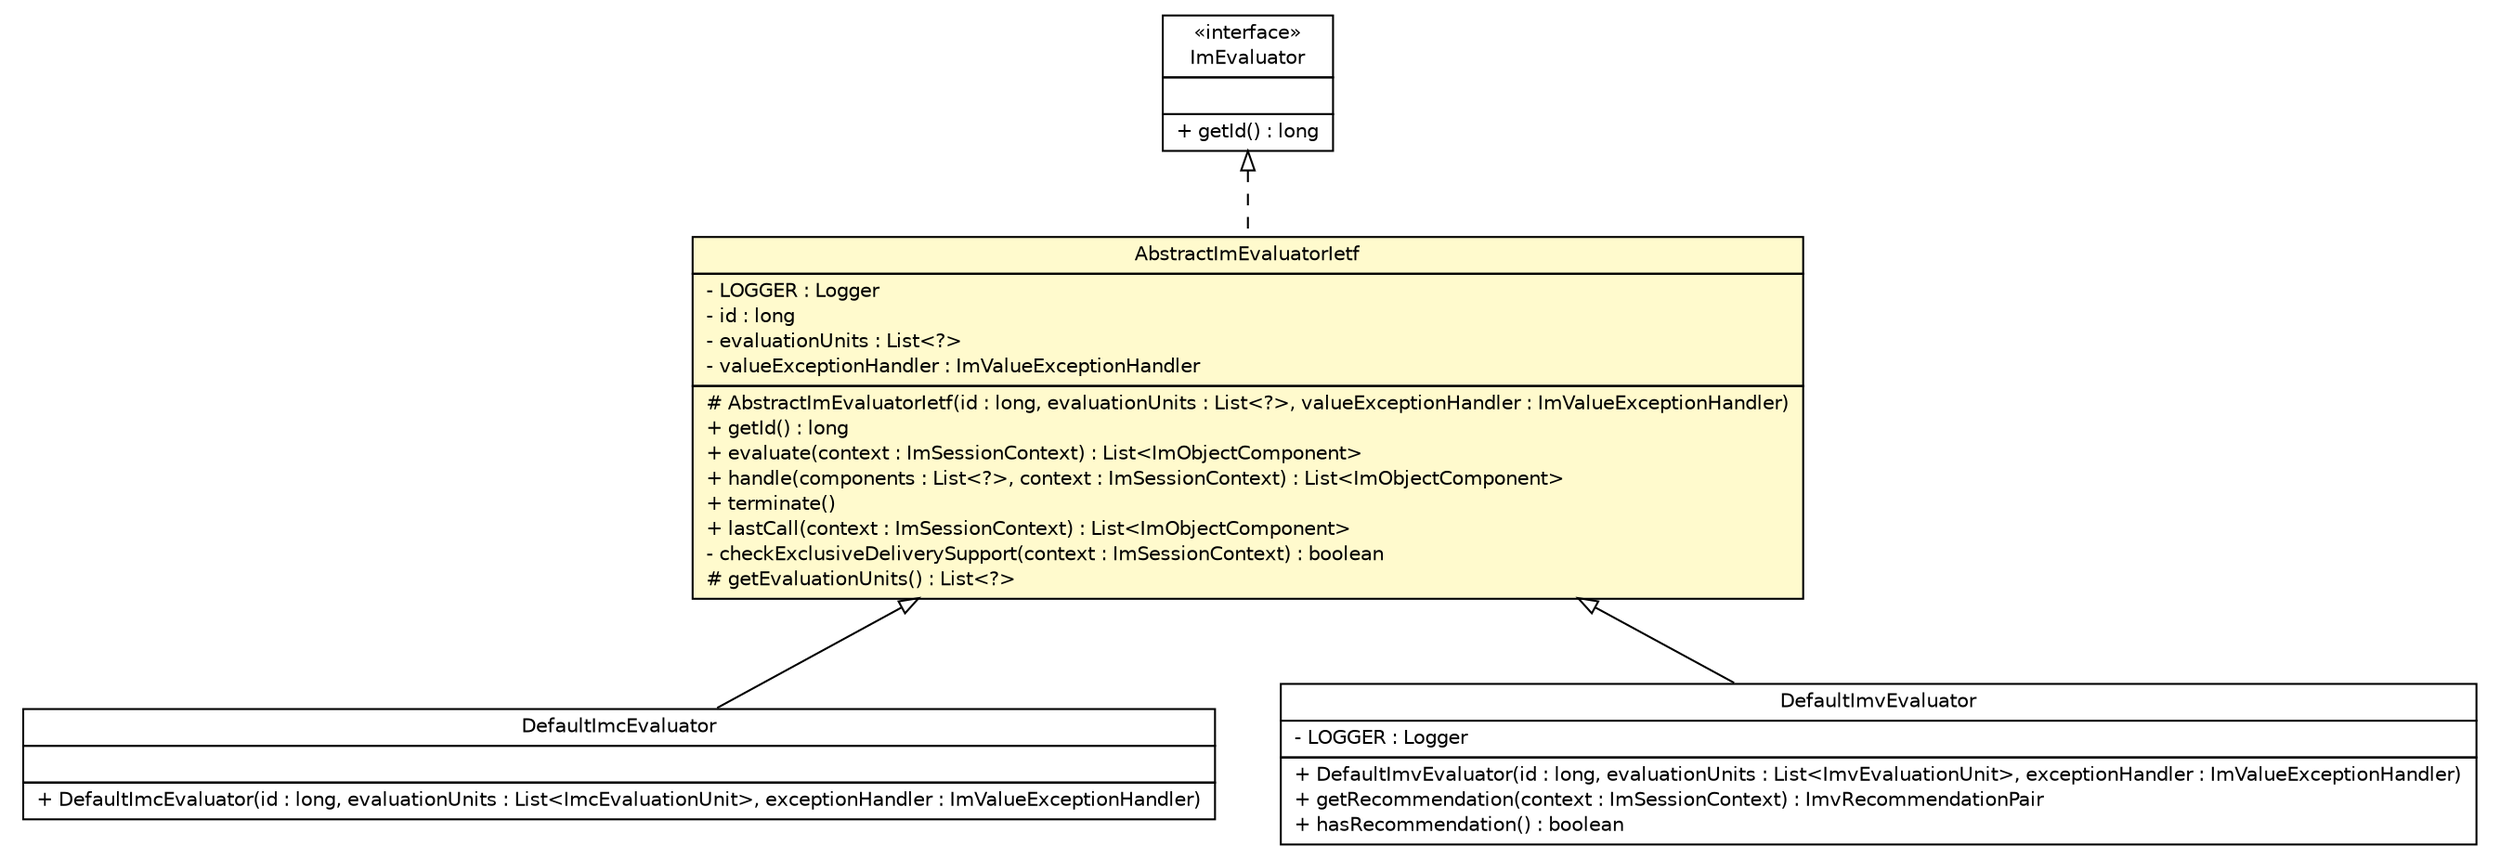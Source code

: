 #!/usr/local/bin/dot
#
# Class diagram 
# Generated by UMLGraph version R5_6 (http://www.umlgraph.org/)
#

digraph G {
	edge [fontname="Helvetica",fontsize=10,labelfontname="Helvetica",labelfontsize=10];
	node [fontname="Helvetica",fontsize=10,shape=plaintext];
	nodesep=0.25;
	ranksep=0.5;
	// de.hsbremen.tc.tnc.im.evaluate.ImEvaluator
	c1425 [label=<<table title="de.hsbremen.tc.tnc.im.evaluate.ImEvaluator" border="0" cellborder="1" cellspacing="0" cellpadding="2" port="p" href="./ImEvaluator.html">
		<tr><td><table border="0" cellspacing="0" cellpadding="1">
<tr><td align="center" balign="center"> &#171;interface&#187; </td></tr>
<tr><td align="center" balign="center"> ImEvaluator </td></tr>
		</table></td></tr>
		<tr><td><table border="0" cellspacing="0" cellpadding="1">
<tr><td align="left" balign="left">  </td></tr>
		</table></td></tr>
		<tr><td><table border="0" cellspacing="0" cellpadding="1">
<tr><td align="left" balign="left"> + getId() : long </td></tr>
		</table></td></tr>
		</table>>, URL="./ImEvaluator.html", fontname="Helvetica", fontcolor="black", fontsize=10.0];
	// de.hsbremen.tc.tnc.im.evaluate.AbstractImEvaluatorIetf
	c1432 [label=<<table title="de.hsbremen.tc.tnc.im.evaluate.AbstractImEvaluatorIetf" border="0" cellborder="1" cellspacing="0" cellpadding="2" port="p" bgcolor="lemonChiffon" href="./AbstractImEvaluatorIetf.html">
		<tr><td><table border="0" cellspacing="0" cellpadding="1">
<tr><td align="center" balign="center"> AbstractImEvaluatorIetf </td></tr>
		</table></td></tr>
		<tr><td><table border="0" cellspacing="0" cellpadding="1">
<tr><td align="left" balign="left"> - LOGGER : Logger </td></tr>
<tr><td align="left" balign="left"> - id : long </td></tr>
<tr><td align="left" balign="left"> - evaluationUnits : List&lt;?&gt; </td></tr>
<tr><td align="left" balign="left"> - valueExceptionHandler : ImValueExceptionHandler </td></tr>
		</table></td></tr>
		<tr><td><table border="0" cellspacing="0" cellpadding="1">
<tr><td align="left" balign="left"> # AbstractImEvaluatorIetf(id : long, evaluationUnits : List&lt;?&gt;, valueExceptionHandler : ImValueExceptionHandler) </td></tr>
<tr><td align="left" balign="left"> + getId() : long </td></tr>
<tr><td align="left" balign="left"> + evaluate(context : ImSessionContext) : List&lt;ImObjectComponent&gt; </td></tr>
<tr><td align="left" balign="left"> + handle(components : List&lt;?&gt;, context : ImSessionContext) : List&lt;ImObjectComponent&gt; </td></tr>
<tr><td align="left" balign="left"> + terminate() </td></tr>
<tr><td align="left" balign="left"> + lastCall(context : ImSessionContext) : List&lt;ImObjectComponent&gt; </td></tr>
<tr><td align="left" balign="left"> - checkExclusiveDeliverySupport(context : ImSessionContext) : boolean </td></tr>
<tr><td align="left" balign="left"> # getEvaluationUnits() : List&lt;?&gt; </td></tr>
		</table></td></tr>
		</table>>, URL="./AbstractImEvaluatorIetf.html", fontname="Helvetica", fontcolor="black", fontsize=10.0];
	// de.hsbremen.tc.tnc.im.evaluate.simple.DefaultImcEvaluator
	c1444 [label=<<table title="de.hsbremen.tc.tnc.im.evaluate.simple.DefaultImcEvaluator" border="0" cellborder="1" cellspacing="0" cellpadding="2" port="p" href="./simple/DefaultImcEvaluator.html">
		<tr><td><table border="0" cellspacing="0" cellpadding="1">
<tr><td align="center" balign="center"> DefaultImcEvaluator </td></tr>
		</table></td></tr>
		<tr><td><table border="0" cellspacing="0" cellpadding="1">
<tr><td align="left" balign="left">  </td></tr>
		</table></td></tr>
		<tr><td><table border="0" cellspacing="0" cellpadding="1">
<tr><td align="left" balign="left"> + DefaultImcEvaluator(id : long, evaluationUnits : List&lt;ImcEvaluationUnit&gt;, exceptionHandler : ImValueExceptionHandler) </td></tr>
		</table></td></tr>
		</table>>, URL="./simple/DefaultImcEvaluator.html", fontname="Helvetica", fontcolor="black", fontsize=10.0];
	// de.hsbremen.tc.tnc.im.evaluate.simple.DefaultImvEvaluator
	c1445 [label=<<table title="de.hsbremen.tc.tnc.im.evaluate.simple.DefaultImvEvaluator" border="0" cellborder="1" cellspacing="0" cellpadding="2" port="p" href="./simple/DefaultImvEvaluator.html">
		<tr><td><table border="0" cellspacing="0" cellpadding="1">
<tr><td align="center" balign="center"> DefaultImvEvaluator </td></tr>
		</table></td></tr>
		<tr><td><table border="0" cellspacing="0" cellpadding="1">
<tr><td align="left" balign="left"> - LOGGER : Logger </td></tr>
		</table></td></tr>
		<tr><td><table border="0" cellspacing="0" cellpadding="1">
<tr><td align="left" balign="left"> + DefaultImvEvaluator(id : long, evaluationUnits : List&lt;ImvEvaluationUnit&gt;, exceptionHandler : ImValueExceptionHandler) </td></tr>
<tr><td align="left" balign="left"> + getRecommendation(context : ImSessionContext) : ImvRecommendationPair </td></tr>
<tr><td align="left" balign="left"> + hasRecommendation() : boolean </td></tr>
		</table></td></tr>
		</table>>, URL="./simple/DefaultImvEvaluator.html", fontname="Helvetica", fontcolor="black", fontsize=10.0];
	//de.hsbremen.tc.tnc.im.evaluate.AbstractImEvaluatorIetf implements de.hsbremen.tc.tnc.im.evaluate.ImEvaluator
	c1425:p -> c1432:p [dir=back,arrowtail=empty,style=dashed];
	//de.hsbremen.tc.tnc.im.evaluate.simple.DefaultImcEvaluator extends de.hsbremen.tc.tnc.im.evaluate.AbstractImEvaluatorIetf
	c1432:p -> c1444:p [dir=back,arrowtail=empty];
	//de.hsbremen.tc.tnc.im.evaluate.simple.DefaultImvEvaluator extends de.hsbremen.tc.tnc.im.evaluate.AbstractImEvaluatorIetf
	c1432:p -> c1445:p [dir=back,arrowtail=empty];
}

